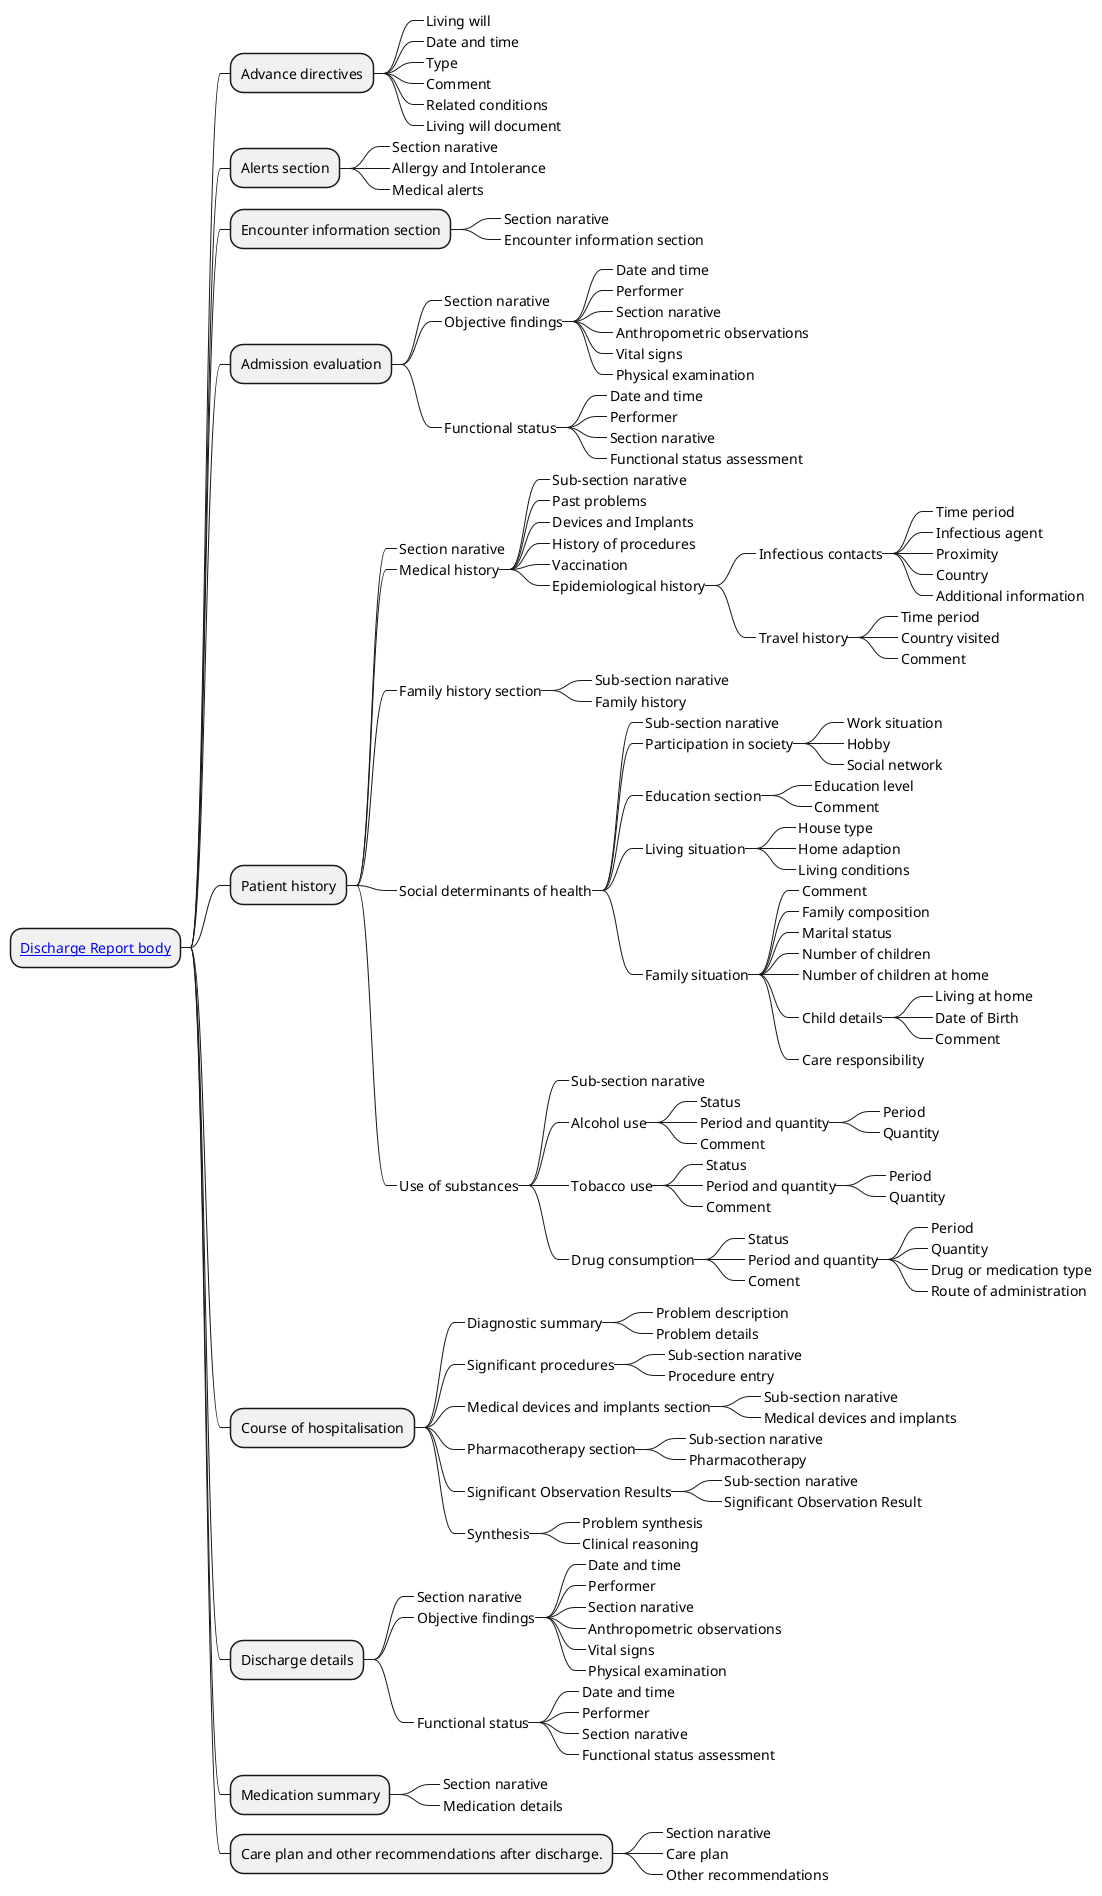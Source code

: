 PlantUML

' @startmindmap
' skinparam topurl StructureDefinition-
' * [[EHDSDischargeReportBody.html Discharge Report body]]
' ** Advance directives
' ***_ Living will
' ***_ Date and time
' ***_ Type
' ***_ Comment
' ***_ Related conditions
' ***_ Living will document
' ** Alerts section
' ***_ Section narrative
' ***_ Allergy and Intolerance
' ***_ Medical alerts
' ** Encounter information section
' ***_ Section narrative
' ***_ Priority
' ***_ Admitting facility (Service provider)
' ***_ Actual encounter period
' ***_ Admission information
' ****_ Admitter
' ****_ Admit Source
' ****_ Referring professional
' ****_ Admission Reason
' ****_ Admission legal status
' ***_ Discharge information
' ****_ Destination type
' ****_ Destination location
' ***_ Location
' ****_ Period
' ****_ Organisation part

' ** Admission evaluation
' ***_ Section narrative
' ***_ Objective findings
' ****_ Date and time
' ****_ Performer
' ****_ Section narrative
' ****_ Anthropometric observations
' ****_ Vital signs
' ****_ Physical examination
' ***_ Functional status
' ****_ Date and time
' ****_ Performer
' ****_ Section narrative
' ****_ Functional status assessment
' ** Patient history
' ***_ Section narrative
' ***_ Medical history
' ****_ Section narrative
' ****_ Past problems
' ****_ Devices and implants
' ****_ History of procedures
' ****_ Vaccination
' ****_ Epidemiological history
' ***_ Family history
' ***_ Social determinants of health
' ***_ Use of substances
' ** Course of hospitalisation (Hospital stay)
' ***_ Section narrative
' ***_ Diagnostic summary
' ***_ Significant procedures
' ***_ Medical devices and implants
' ***_ Pharmacotherapy
' ***_ Significant Observation Results
' ***_ Synthesis
' ** Discharge details
' ***_ Section narrative
' ***_ Objective findings
' ****_ Date and time
' ****_ Performer
' ****_ Section narrative
' ****_ Anthropometric observations
' ****_ Vital signs
' ****_ Physical examination
' ***_ Functional status
' ****_ Date and time
' ****_ Performer
' ****_ Section narrative
' ****_ Functional status assessment
' ** Medication summary
' ** Care plan
' ***_ Title
' ***_ Addresses
' ***_ Care plan description
' ***_ Other recommendations
' @endmindmap


@startmindmap
skinparam topurl StructureDefinition-
* [[EHDSDischargeReportBody.html Discharge Report body]]
** Advance directives
***_ Living will
***_ Date and time
***_ Type
***_ Comment
***_ Related conditions
***_ Living will document
** Alerts section
***_ Section narative
***_ Allergy and Intolerance
***_ Medical alerts
** Encounter information section
***_ Section narative
***_ Encounter information section
** Admission evaluation
***_ Section narative
***_ Objective findings
****_ Date and time
****_ Performer
****_ Section narative
****_ Anthropometric observations
****_ Vital signs
****_ Physical examination
***_ Functional status
****_ Date and time
****_ Performer
****_ Section narative
****_ Functional status assessment
** Patient history
***_ Section narative
***_ Medical history
****_ Sub-section narative
****_ Past problems
****_ Devices and Implants
****_ History of procedures
****_ Vaccination
****_ Epidemiological history
*****_ Infectious contacts
******_ Time period
******_ Infectious agent
******_ Proximity
******_ Country
******_ Additional information
*****_ Travel history
******_ Time period
******_ Country visited
******_ Comment
***_ Family history section
****_ Sub-section narative
****_ Family history
***_ Social determinants of health
****_ Sub-section narative
****_ Participation in society
*****_ Work situation
*****_ Hobby
*****_ Social network
****_ Education section
*****_ Education level
*****_ Comment
****_ Living situation
*****_ House type
*****_ Home adaption
*****_ Living conditions
****_ Family situation
*****_ Comment
*****_ Family composition
*****_ Marital status
*****_ Number of children
*****_ Number of children at home
*****_ Child details
******_ Living at home
******_ Date of Birth
******_ Comment
*****_ Care responsibility
***_ Use of substances
****_ Sub-section narative
****_ Alcohol use
*****_ Status
*****_ Period and quantity
******_ Period
******_ Quantity
*****_ Comment
****_ Tobacco use
*****_ Status
*****_ Period and quantity
******_ Period
******_ Quantity
*****_ Comment
****_ Drug consumption
*****_ Status
*****_ Period and quantity
******_ Period
******_ Quantity
******_ Drug or medication type
******_ Route of administration
*****_ Coment
** Course of hospitalisation
***_ Diagnostic summary
****_ Problem description
****_ Problem details
***_ Significant procedures
****_ Sub-section narative
****_ Procedure entry
***_ Medical devices and implants section
****_ Sub-section narative
****_ Medical devices and implants
***_ Pharmacotherapy section
****_ Sub-section narative
****_ Pharmacotherapy
***_ Significant Observation Results
****_ Sub-section narative
****_ Significant Observation Result
***_ Synthesis
****_ Problem synthesis
****_ Clinical reasoning
** Discharge details
***_ Section narative
***_ Objective findings
****_ Date and time
****_ Performer
****_ Section narative
****_ Anthropometric observations
****_ Vital signs
****_ Physical examination
***_ Functional status
****_ Date and time
****_ Performer
****_ Section narative
****_ Functional status assessment
** Medication summary
***_ Section narative
***_ Medication details
** Care plan and other recommendations after discharge.
***_ Section narative
***_ Care plan
***_ Other recommendations
@endmindmap